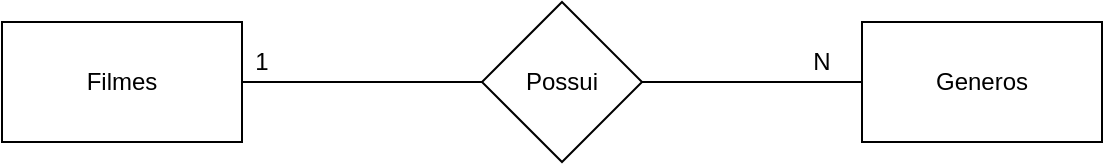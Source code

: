 <mxfile version="14.4.3" type="device" pages="2"><diagram id="DKlWEm_7Znf7pzIAISjH" name="conceitual"><mxGraphModel dx="1422" dy="794" grid="1" gridSize="10" guides="1" tooltips="1" connect="1" arrows="1" fold="1" page="1" pageScale="1" pageWidth="827" pageHeight="1169" math="0" shadow="0"><root><mxCell id="0"/><mxCell id="1" parent="0"/><mxCell id="S5fP43Wq6xQBwk_-DYLp-1" value="Filmes" style="rounded=0;whiteSpace=wrap;html=1;" vertex="1" parent="1"><mxGeometry x="60" y="280" width="120" height="60" as="geometry"/></mxCell><mxCell id="S5fP43Wq6xQBwk_-DYLp-2" value="Possui" style="rhombus;whiteSpace=wrap;html=1;" vertex="1" parent="1"><mxGeometry x="300" y="270" width="80" height="80" as="geometry"/></mxCell><mxCell id="S5fP43Wq6xQBwk_-DYLp-3" value="Generos" style="rounded=0;whiteSpace=wrap;html=1;" vertex="1" parent="1"><mxGeometry x="490" y="280" width="120" height="60" as="geometry"/></mxCell><mxCell id="S5fP43Wq6xQBwk_-DYLp-4" value="" style="endArrow=none;html=1;" edge="1" parent="1" target="S5fP43Wq6xQBwk_-DYLp-2"><mxGeometry width="50" height="50" relative="1" as="geometry"><mxPoint x="180" y="310" as="sourcePoint"/><mxPoint x="230" y="260" as="targetPoint"/></mxGeometry></mxCell><mxCell id="S5fP43Wq6xQBwk_-DYLp-5" value="" style="endArrow=none;html=1;entryX=0;entryY=0.5;entryDx=0;entryDy=0;exitX=1;exitY=0.5;exitDx=0;exitDy=0;" edge="1" parent="1" source="S5fP43Wq6xQBwk_-DYLp-2" target="S5fP43Wq6xQBwk_-DYLp-3"><mxGeometry width="50" height="50" relative="1" as="geometry"><mxPoint x="400" y="310" as="sourcePoint"/><mxPoint x="450" y="260" as="targetPoint"/><Array as="points"/></mxGeometry></mxCell><mxCell id="S5fP43Wq6xQBwk_-DYLp-6" value="1" style="text;html=1;strokeColor=none;fillColor=none;align=center;verticalAlign=middle;whiteSpace=wrap;rounded=0;" vertex="1" parent="1"><mxGeometry x="170" y="290" width="40" height="20" as="geometry"/></mxCell><mxCell id="S5fP43Wq6xQBwk_-DYLp-7" value="N" style="text;html=1;strokeColor=none;fillColor=none;align=center;verticalAlign=middle;whiteSpace=wrap;rounded=0;" vertex="1" parent="1"><mxGeometry x="450" y="290" width="40" height="20" as="geometry"/></mxCell></root></mxGraphModel></diagram><diagram id="Y7QG3h2ubGHg4odpKyVN" name="logico"><mxGraphModel dx="1422" dy="794" grid="1" gridSize="10" guides="1" tooltips="1" connect="1" arrows="1" fold="1" page="1" pageScale="1" pageWidth="827" pageHeight="1169" math="0" shadow="0"><root><mxCell id="ftDDkq2L8M3P5xpj1LeR-0"/><mxCell id="ftDDkq2L8M3P5xpj1LeR-1" parent="ftDDkq2L8M3P5xpj1LeR-0"/><mxCell id="ftDDkq2L8M3P5xpj1LeR-41" value="Filme" style="shape=table;startSize=30;container=1;collapsible=1;childLayout=tableLayout;fixedRows=1;rowLines=0;fontStyle=1;align=center;resizeLast=1;" vertex="1" parent="ftDDkq2L8M3P5xpj1LeR-1"><mxGeometry x="70" y="220" width="180" height="100" as="geometry"/></mxCell><mxCell id="ftDDkq2L8M3P5xpj1LeR-42" value="" style="shape=partialRectangle;collapsible=0;dropTarget=0;pointerEvents=0;fillColor=none;top=0;left=0;bottom=1;right=0;points=[[0,0.5],[1,0.5]];portConstraint=eastwest;" vertex="1" parent="ftDDkq2L8M3P5xpj1LeR-41"><mxGeometry y="30" width="180" height="30" as="geometry"/></mxCell><mxCell id="ftDDkq2L8M3P5xpj1LeR-43" value="PK" style="shape=partialRectangle;connectable=0;fillColor=none;top=0;left=0;bottom=0;right=0;fontStyle=1;overflow=hidden;" vertex="1" parent="ftDDkq2L8M3P5xpj1LeR-42"><mxGeometry width="30" height="30" as="geometry"/></mxCell><mxCell id="ftDDkq2L8M3P5xpj1LeR-44" value="idFilme" style="shape=partialRectangle;connectable=0;fillColor=none;top=0;left=0;bottom=0;right=0;align=left;spacingLeft=6;fontStyle=5;overflow=hidden;" vertex="1" parent="ftDDkq2L8M3P5xpj1LeR-42"><mxGeometry x="30" width="150" height="30" as="geometry"/></mxCell><mxCell id="ftDDkq2L8M3P5xpj1LeR-45" value="" style="shape=partialRectangle;collapsible=0;dropTarget=0;pointerEvents=0;fillColor=none;top=0;left=0;bottom=0;right=0;points=[[0,0.5],[1,0.5]];portConstraint=eastwest;" vertex="1" parent="ftDDkq2L8M3P5xpj1LeR-41"><mxGeometry y="60" width="180" height="30" as="geometry"/></mxCell><mxCell id="ftDDkq2L8M3P5xpj1LeR-46" value="" style="shape=partialRectangle;connectable=0;fillColor=none;top=0;left=0;bottom=0;right=0;editable=1;overflow=hidden;" vertex="1" parent="ftDDkq2L8M3P5xpj1LeR-45"><mxGeometry width="30" height="30" as="geometry"/></mxCell><mxCell id="ftDDkq2L8M3P5xpj1LeR-47" value="Nome" style="shape=partialRectangle;connectable=0;fillColor=none;top=0;left=0;bottom=0;right=0;align=left;spacingLeft=6;overflow=hidden;" vertex="1" parent="ftDDkq2L8M3P5xpj1LeR-45"><mxGeometry x="30" width="150" height="30" as="geometry"/></mxCell><mxCell id="ftDDkq2L8M3P5xpj1LeR-54" value="Genero" style="shape=table;startSize=30;container=1;collapsible=1;childLayout=tableLayout;fixedRows=1;rowLines=0;fontStyle=1;align=center;resizeLast=1;" vertex="1" parent="ftDDkq2L8M3P5xpj1LeR-1"><mxGeometry x="380" y="220" width="180" height="130" as="geometry"/></mxCell><mxCell id="ftDDkq2L8M3P5xpj1LeR-55" value="" style="shape=partialRectangle;collapsible=0;dropTarget=0;pointerEvents=0;fillColor=none;top=0;left=0;bottom=0;right=0;points=[[0,0.5],[1,0.5]];portConstraint=eastwest;" vertex="1" parent="ftDDkq2L8M3P5xpj1LeR-54"><mxGeometry y="30" width="180" height="30" as="geometry"/></mxCell><mxCell id="ftDDkq2L8M3P5xpj1LeR-56" value="PK" style="shape=partialRectangle;connectable=0;fillColor=none;top=0;left=0;bottom=0;right=0;fontStyle=1;overflow=hidden;" vertex="1" parent="ftDDkq2L8M3P5xpj1LeR-55"><mxGeometry width="60" height="30" as="geometry"/></mxCell><mxCell id="ftDDkq2L8M3P5xpj1LeR-57" value="idGenero" style="shape=partialRectangle;connectable=0;fillColor=none;top=0;left=0;bottom=0;right=0;align=left;spacingLeft=6;fontStyle=5;overflow=hidden;" vertex="1" parent="ftDDkq2L8M3P5xpj1LeR-55"><mxGeometry x="60" width="120" height="30" as="geometry"/></mxCell><mxCell id="ftDDkq2L8M3P5xpj1LeR-58" value="" style="shape=partialRectangle;collapsible=0;dropTarget=0;pointerEvents=0;fillColor=none;top=0;left=0;bottom=1;right=0;points=[[0,0.5],[1,0.5]];portConstraint=eastwest;" vertex="1" parent="ftDDkq2L8M3P5xpj1LeR-54"><mxGeometry y="60" width="180" height="30" as="geometry"/></mxCell><mxCell id="ftDDkq2L8M3P5xpj1LeR-59" value="FK" style="shape=partialRectangle;connectable=0;fillColor=none;top=0;left=0;bottom=0;right=0;fontStyle=1;overflow=hidden;" vertex="1" parent="ftDDkq2L8M3P5xpj1LeR-58"><mxGeometry width="60" height="30" as="geometry"/></mxCell><mxCell id="ftDDkq2L8M3P5xpj1LeR-60" value="idFilme" style="shape=partialRectangle;connectable=0;fillColor=none;top=0;left=0;bottom=0;right=0;align=left;spacingLeft=6;fontStyle=5;overflow=hidden;" vertex="1" parent="ftDDkq2L8M3P5xpj1LeR-58"><mxGeometry x="60" width="120" height="30" as="geometry"/></mxCell><mxCell id="ftDDkq2L8M3P5xpj1LeR-61" value="" style="shape=partialRectangle;collapsible=0;dropTarget=0;pointerEvents=0;fillColor=none;top=0;left=0;bottom=0;right=0;points=[[0,0.5],[1,0.5]];portConstraint=eastwest;" vertex="1" parent="ftDDkq2L8M3P5xpj1LeR-54"><mxGeometry y="90" width="180" height="30" as="geometry"/></mxCell><mxCell id="ftDDkq2L8M3P5xpj1LeR-62" value="" style="shape=partialRectangle;connectable=0;fillColor=none;top=0;left=0;bottom=0;right=0;editable=1;overflow=hidden;" vertex="1" parent="ftDDkq2L8M3P5xpj1LeR-61"><mxGeometry width="60" height="30" as="geometry"/></mxCell><mxCell id="ftDDkq2L8M3P5xpj1LeR-63" value="Tipo" style="shape=partialRectangle;connectable=0;fillColor=none;top=0;left=0;bottom=0;right=0;align=left;spacingLeft=6;overflow=hidden;" vertex="1" parent="ftDDkq2L8M3P5xpj1LeR-61"><mxGeometry x="60" width="120" height="30" as="geometry"/></mxCell><mxCell id="ftDDkq2L8M3P5xpj1LeR-67" value="" style="edgeStyle=entityRelationEdgeStyle;fontSize=12;html=1;endArrow=ERoneToMany;" edge="1" parent="ftDDkq2L8M3P5xpj1LeR-1" target="ftDDkq2L8M3P5xpj1LeR-58"><mxGeometry width="100" height="100" relative="1" as="geometry"><mxPoint x="250" y="270" as="sourcePoint"/><mxPoint x="350" y="170" as="targetPoint"/></mxGeometry></mxCell></root></mxGraphModel></diagram></mxfile>
